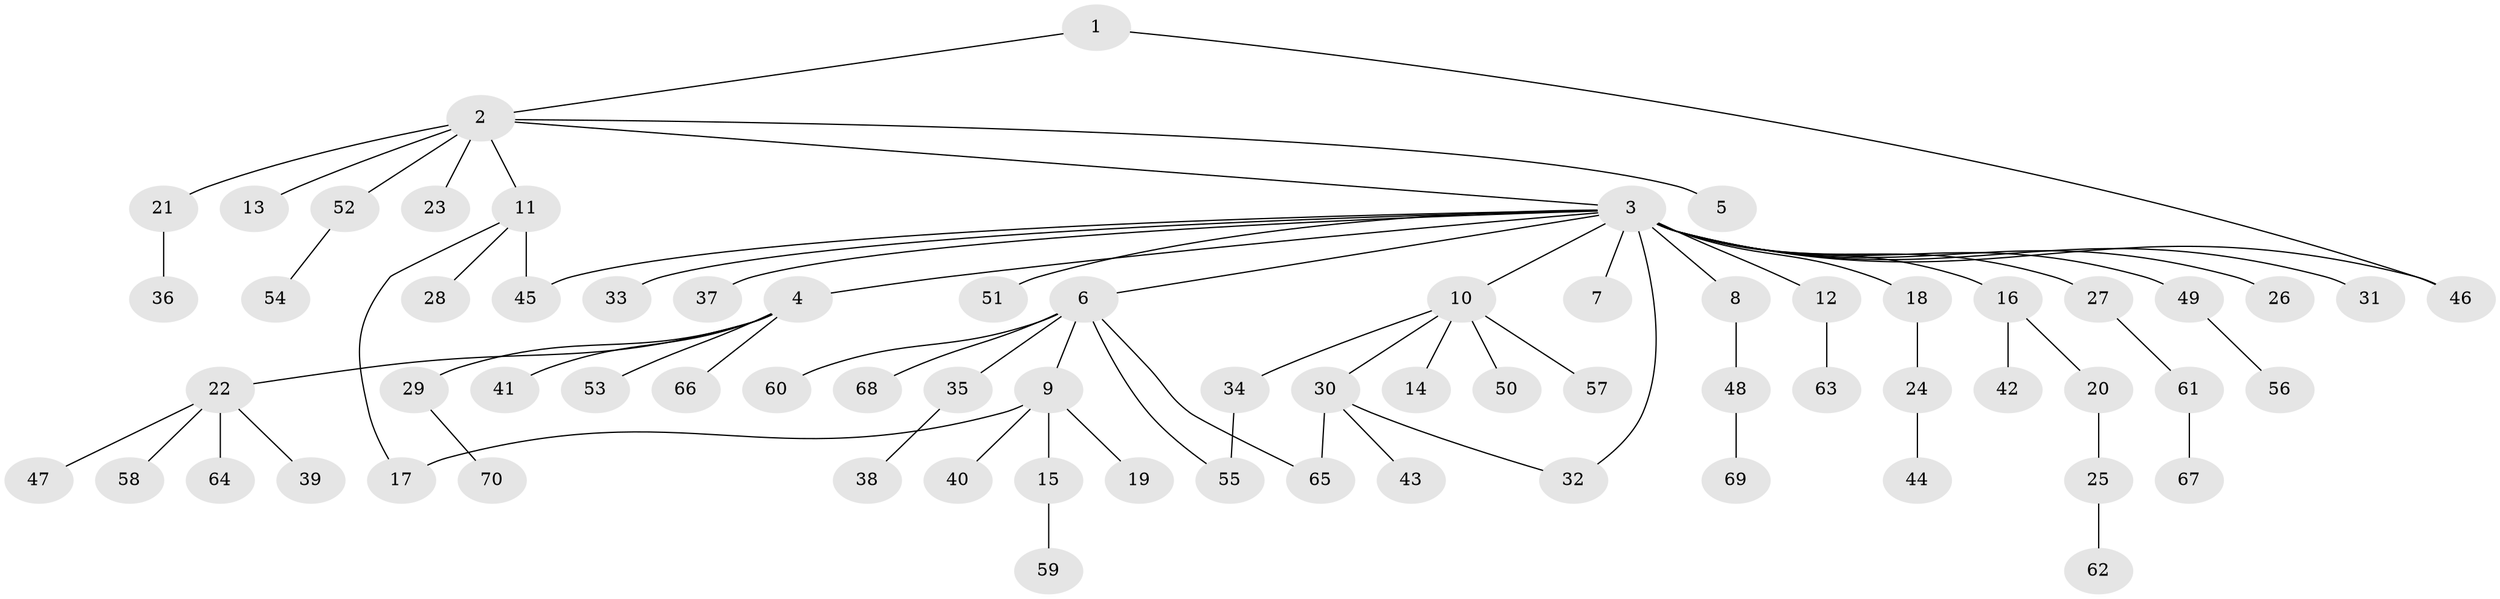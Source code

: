 // Generated by graph-tools (version 1.1) at 2025/47/03/09/25 04:47:30]
// undirected, 70 vertices, 75 edges
graph export_dot {
graph [start="1"]
  node [color=gray90,style=filled];
  1;
  2;
  3;
  4;
  5;
  6;
  7;
  8;
  9;
  10;
  11;
  12;
  13;
  14;
  15;
  16;
  17;
  18;
  19;
  20;
  21;
  22;
  23;
  24;
  25;
  26;
  27;
  28;
  29;
  30;
  31;
  32;
  33;
  34;
  35;
  36;
  37;
  38;
  39;
  40;
  41;
  42;
  43;
  44;
  45;
  46;
  47;
  48;
  49;
  50;
  51;
  52;
  53;
  54;
  55;
  56;
  57;
  58;
  59;
  60;
  61;
  62;
  63;
  64;
  65;
  66;
  67;
  68;
  69;
  70;
  1 -- 2;
  1 -- 46;
  2 -- 3;
  2 -- 5;
  2 -- 11;
  2 -- 13;
  2 -- 21;
  2 -- 23;
  2 -- 52;
  3 -- 4;
  3 -- 6;
  3 -- 7;
  3 -- 8;
  3 -- 10;
  3 -- 12;
  3 -- 16;
  3 -- 18;
  3 -- 26;
  3 -- 27;
  3 -- 31;
  3 -- 32;
  3 -- 33;
  3 -- 37;
  3 -- 45;
  3 -- 46;
  3 -- 49;
  3 -- 51;
  4 -- 22;
  4 -- 29;
  4 -- 41;
  4 -- 53;
  4 -- 66;
  6 -- 9;
  6 -- 35;
  6 -- 55;
  6 -- 60;
  6 -- 65;
  6 -- 68;
  8 -- 48;
  9 -- 15;
  9 -- 17;
  9 -- 19;
  9 -- 40;
  10 -- 14;
  10 -- 30;
  10 -- 34;
  10 -- 50;
  10 -- 57;
  11 -- 17;
  11 -- 28;
  11 -- 45;
  12 -- 63;
  15 -- 59;
  16 -- 20;
  16 -- 42;
  18 -- 24;
  20 -- 25;
  21 -- 36;
  22 -- 39;
  22 -- 47;
  22 -- 58;
  22 -- 64;
  24 -- 44;
  25 -- 62;
  27 -- 61;
  29 -- 70;
  30 -- 32;
  30 -- 43;
  30 -- 65;
  34 -- 55;
  35 -- 38;
  48 -- 69;
  49 -- 56;
  52 -- 54;
  61 -- 67;
}
